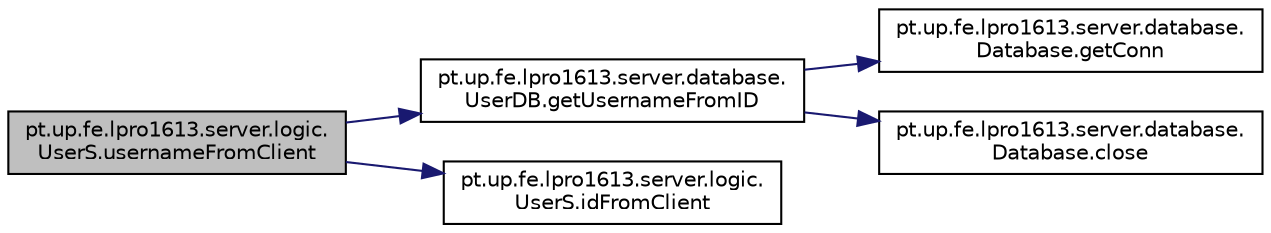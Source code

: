 digraph "pt.up.fe.lpro1613.server.logic.UserS.usernameFromClient"
{
  edge [fontname="Helvetica",fontsize="10",labelfontname="Helvetica",labelfontsize="10"];
  node [fontname="Helvetica",fontsize="10",shape=record];
  rankdir="LR";
  Node77 [label="pt.up.fe.lpro1613.server.logic.\lUserS.usernameFromClient",height=0.2,width=0.4,color="black", fillcolor="grey75", style="filled", fontcolor="black"];
  Node77 -> Node78 [color="midnightblue",fontsize="10",style="solid"];
  Node78 [label="pt.up.fe.lpro1613.server.database.\lUserDB.getUsernameFromID",height=0.2,width=0.4,color="black", fillcolor="white", style="filled",URL="$classpt_1_1up_1_1fe_1_1lpro1613_1_1server_1_1database_1_1_user_d_b.html#ab5c986eb5c2ba36eef3defee599c6903"];
  Node78 -> Node79 [color="midnightblue",fontsize="10",style="solid"];
  Node79 [label="pt.up.fe.lpro1613.server.database.\lDatabase.getConn",height=0.2,width=0.4,color="black", fillcolor="white", style="filled",URL="$classpt_1_1up_1_1fe_1_1lpro1613_1_1server_1_1database_1_1_database.html#aa5ecc24c87d16ca20cc645414d8f3232"];
  Node78 -> Node80 [color="midnightblue",fontsize="10",style="solid"];
  Node80 [label="pt.up.fe.lpro1613.server.database.\lDatabase.close",height=0.2,width=0.4,color="black", fillcolor="white", style="filled",URL="$classpt_1_1up_1_1fe_1_1lpro1613_1_1server_1_1database_1_1_database.html#ae7e6a39f412e24bea44477224f0fdef0"];
  Node77 -> Node81 [color="midnightblue",fontsize="10",style="solid"];
  Node81 [label="pt.up.fe.lpro1613.server.logic.\lUserS.idFromClient",height=0.2,width=0.4,color="black", fillcolor="white", style="filled",URL="$classpt_1_1up_1_1fe_1_1lpro1613_1_1server_1_1logic_1_1_user_s.html#a6ce47ad78e634c757be0ffc905799b4c"];
}
